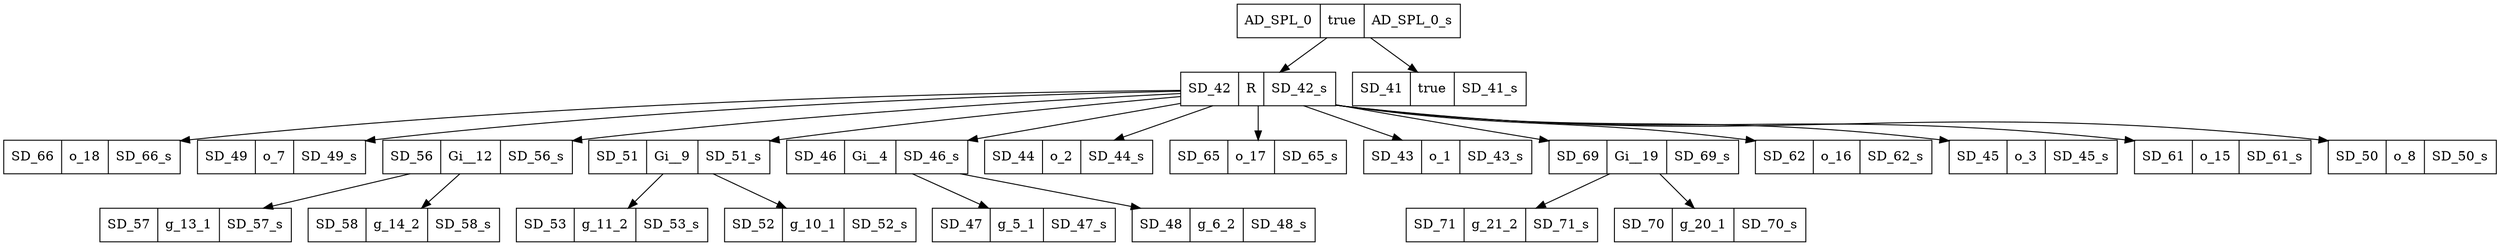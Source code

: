 digraph graphname {
AD_SPL_0[shape=record, label="{{AD_SPL_0|true|AD_SPL_0_s}}"];
SD_42[shape=record, label="{{SD_42|R|SD_42_s}}"];
SD_66[shape=record, label="{{SD_66|o_18|SD_66_s}}"];
SD_49[shape=record, label="{{SD_49|o_7|SD_49_s}}"];
SD_56[shape=record, label="{{SD_56|Gi__12|SD_56_s}}"];
SD_57[shape=record, label="{{SD_57|g_13_1|SD_57_s}}"];
SD_58[shape=record, label="{{SD_58|g_14_2|SD_58_s}}"];
SD_51[shape=record, label="{{SD_51|Gi__9|SD_51_s}}"];
SD_53[shape=record, label="{{SD_53|g_11_2|SD_53_s}}"];
SD_52[shape=record, label="{{SD_52|g_10_1|SD_52_s}}"];
SD_46[shape=record, label="{{SD_46|Gi__4|SD_46_s}}"];
SD_47[shape=record, label="{{SD_47|g_5_1|SD_47_s}}"];
SD_48[shape=record, label="{{SD_48|g_6_2|SD_48_s}}"];
SD_44[shape=record, label="{{SD_44|o_2|SD_44_s}}"];
SD_65[shape=record, label="{{SD_65|o_17|SD_65_s}}"];
SD_43[shape=record, label="{{SD_43|o_1|SD_43_s}}"];
SD_69[shape=record, label="{{SD_69|Gi__19|SD_69_s}}"];
SD_71[shape=record, label="{{SD_71|g_21_2|SD_71_s}}"];
SD_70[shape=record, label="{{SD_70|g_20_1|SD_70_s}}"];
SD_62[shape=record, label="{{SD_62|o_16|SD_62_s}}"];
SD_45[shape=record, label="{{SD_45|o_3|SD_45_s}}"];
SD_61[shape=record, label="{{SD_61|o_15|SD_61_s}}"];
SD_50[shape=record, label="{{SD_50|o_8|SD_50_s}}"];
SD_41[shape=record, label="{{SD_41|true|SD_41_s}}"];
AD_SPL_0 -> SD_42;
SD_42 -> SD_66;
SD_42 -> SD_49;
SD_42 -> SD_56;
SD_56 -> SD_57;
SD_56 -> SD_58;
SD_42 -> SD_51;
SD_51 -> SD_53;
SD_51 -> SD_52;
SD_42 -> SD_46;
SD_46 -> SD_47;
SD_46 -> SD_48;
SD_42 -> SD_44;
SD_42 -> SD_65;
SD_42 -> SD_43;
SD_42 -> SD_69;
SD_69 -> SD_71;
SD_69 -> SD_70;
SD_42 -> SD_62;
SD_42 -> SD_45;
SD_42 -> SD_61;
SD_42 -> SD_50;
AD_SPL_0 -> SD_41;
}